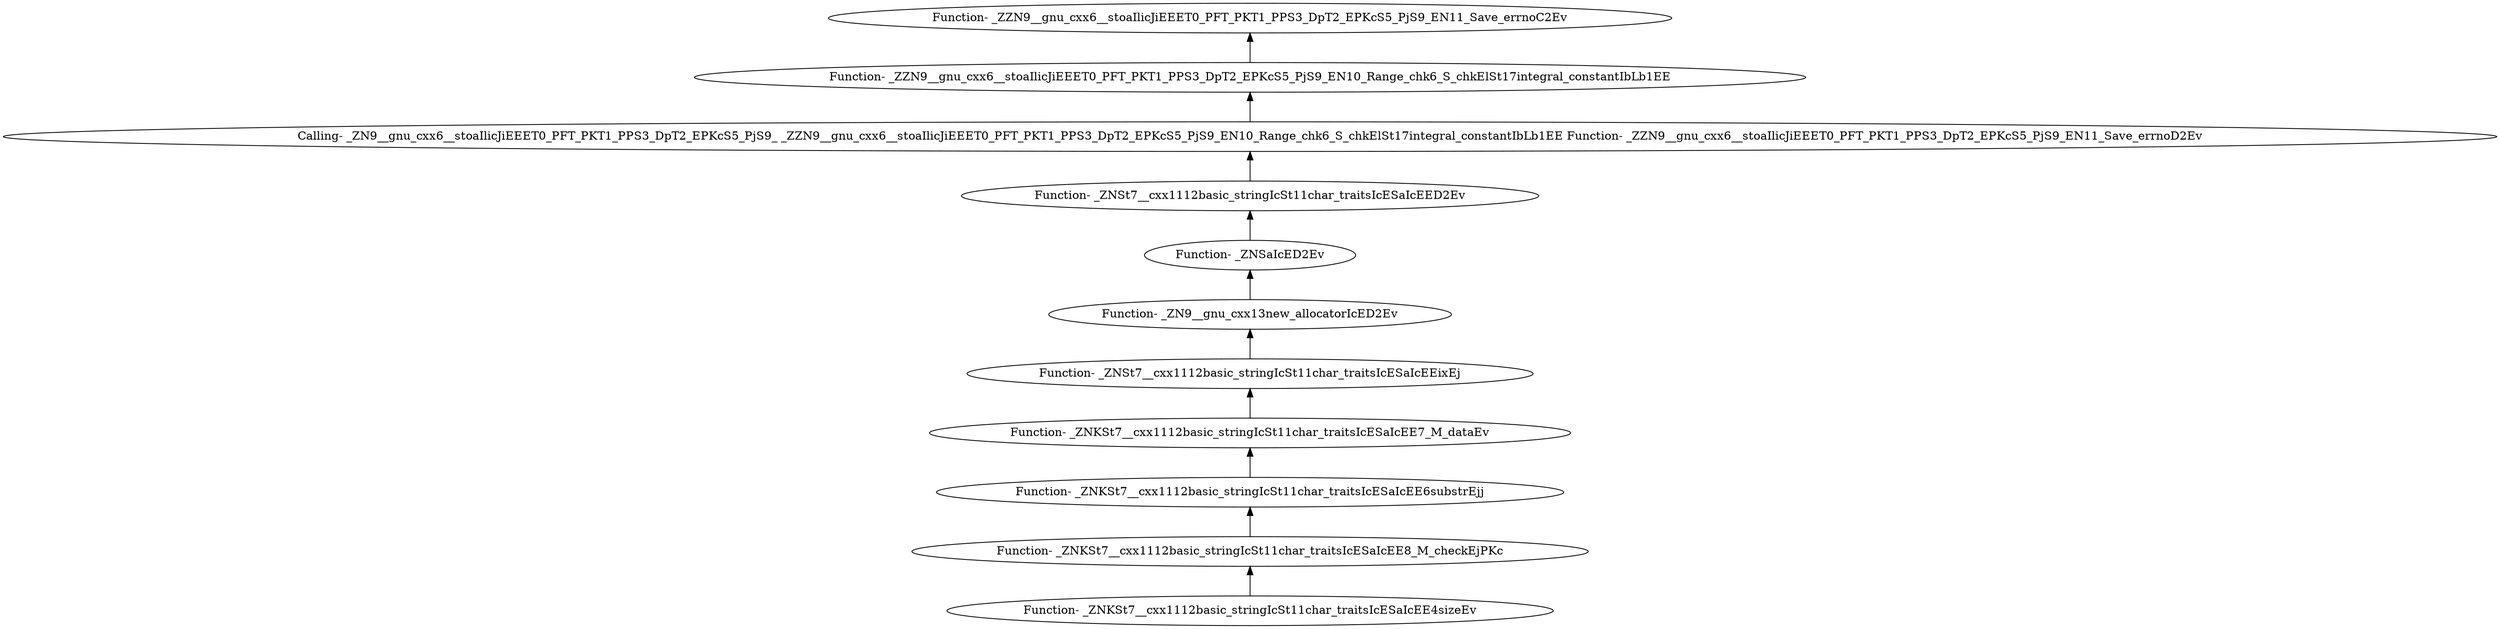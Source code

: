 digraph {
	"Function- _ZNKSt7__cxx1112basic_stringIcSt11char_traitsIcESaIcEE4sizeEv"
	"Function- _ZNKSt7__cxx1112basic_stringIcSt11char_traitsIcESaIcEE8_M_checkEjPKc"
	"Function- _ZNKSt7__cxx1112basic_stringIcSt11char_traitsIcESaIcEE8_M_checkEjPKc" -> "Function- _ZNKSt7__cxx1112basic_stringIcSt11char_traitsIcESaIcEE4sizeEv" [dir=back]
	"Function- _ZNKSt7__cxx1112basic_stringIcSt11char_traitsIcESaIcEE6substrEjj"
	"Function- _ZNKSt7__cxx1112basic_stringIcSt11char_traitsIcESaIcEE6substrEjj" -> "Function- _ZNKSt7__cxx1112basic_stringIcSt11char_traitsIcESaIcEE8_M_checkEjPKc" [dir=back]
	"Function- _ZNKSt7__cxx1112basic_stringIcSt11char_traitsIcESaIcEE7_M_dataEv"
	"Function- _ZNKSt7__cxx1112basic_stringIcSt11char_traitsIcESaIcEE7_M_dataEv" -> "Function- _ZNKSt7__cxx1112basic_stringIcSt11char_traitsIcESaIcEE6substrEjj" [dir=back]
	"Function- _ZNSt7__cxx1112basic_stringIcSt11char_traitsIcESaIcEEixEj"
	"Function- _ZNSt7__cxx1112basic_stringIcSt11char_traitsIcESaIcEEixEj" -> "Function- _ZNKSt7__cxx1112basic_stringIcSt11char_traitsIcESaIcEE7_M_dataEv" [dir=back]
	"Function- _ZN9__gnu_cxx13new_allocatorIcED2Ev"
	"Function- _ZN9__gnu_cxx13new_allocatorIcED2Ev" -> "Function- _ZNSt7__cxx1112basic_stringIcSt11char_traitsIcESaIcEEixEj" [dir=back]
	"Function- _ZNSaIcED2Ev"
	"Function- _ZNSaIcED2Ev" -> "Function- _ZN9__gnu_cxx13new_allocatorIcED2Ev" [dir=back]
	"Function- _ZNSt7__cxx1112basic_stringIcSt11char_traitsIcESaIcEED2Ev"
	"Function- _ZNSt7__cxx1112basic_stringIcSt11char_traitsIcESaIcEED2Ev" -> "Function- _ZNSaIcED2Ev" [dir=back]
	"Calling- _ZN9__gnu_cxx6__stoaIlicJiEEET0_PFT_PKT1_PPS3_DpT2_EPKcS5_PjS9_ _ZZN9__gnu_cxx6__stoaIlicJiEEET0_PFT_PKT1_PPS3_DpT2_EPKcS5_PjS9_EN10_Range_chk6_S_chkElSt17integral_constantIbLb1EE Function- _ZZN9__gnu_cxx6__stoaIlicJiEEET0_PFT_PKT1_PPS3_DpT2_EPKcS5_PjS9_EN11_Save_errnoD2Ev"
	"Calling- _ZN9__gnu_cxx6__stoaIlicJiEEET0_PFT_PKT1_PPS3_DpT2_EPKcS5_PjS9_ _ZZN9__gnu_cxx6__stoaIlicJiEEET0_PFT_PKT1_PPS3_DpT2_EPKcS5_PjS9_EN10_Range_chk6_S_chkElSt17integral_constantIbLb1EE Function- _ZZN9__gnu_cxx6__stoaIlicJiEEET0_PFT_PKT1_PPS3_DpT2_EPKcS5_PjS9_EN11_Save_errnoD2Ev" -> "Function- _ZNSt7__cxx1112basic_stringIcSt11char_traitsIcESaIcEED2Ev" [dir=back]
	"Function- _ZZN9__gnu_cxx6__stoaIlicJiEEET0_PFT_PKT1_PPS3_DpT2_EPKcS5_PjS9_EN10_Range_chk6_S_chkElSt17integral_constantIbLb1EE"
	"Function- _ZZN9__gnu_cxx6__stoaIlicJiEEET0_PFT_PKT1_PPS3_DpT2_EPKcS5_PjS9_EN10_Range_chk6_S_chkElSt17integral_constantIbLb1EE" -> "Calling- _ZN9__gnu_cxx6__stoaIlicJiEEET0_PFT_PKT1_PPS3_DpT2_EPKcS5_PjS9_ _ZZN9__gnu_cxx6__stoaIlicJiEEET0_PFT_PKT1_PPS3_DpT2_EPKcS5_PjS9_EN10_Range_chk6_S_chkElSt17integral_constantIbLb1EE Function- _ZZN9__gnu_cxx6__stoaIlicJiEEET0_PFT_PKT1_PPS3_DpT2_EPKcS5_PjS9_EN11_Save_errnoD2Ev" [dir=back]
	"Function- _ZZN9__gnu_cxx6__stoaIlicJiEEET0_PFT_PKT1_PPS3_DpT2_EPKcS5_PjS9_EN11_Save_errnoC2Ev"
	"Function- _ZZN9__gnu_cxx6__stoaIlicJiEEET0_PFT_PKT1_PPS3_DpT2_EPKcS5_PjS9_EN11_Save_errnoC2Ev" -> "Function- _ZZN9__gnu_cxx6__stoaIlicJiEEET0_PFT_PKT1_PPS3_DpT2_EPKcS5_PjS9_EN10_Range_chk6_S_chkElSt17integral_constantIbLb1EE" [dir=back]
}
